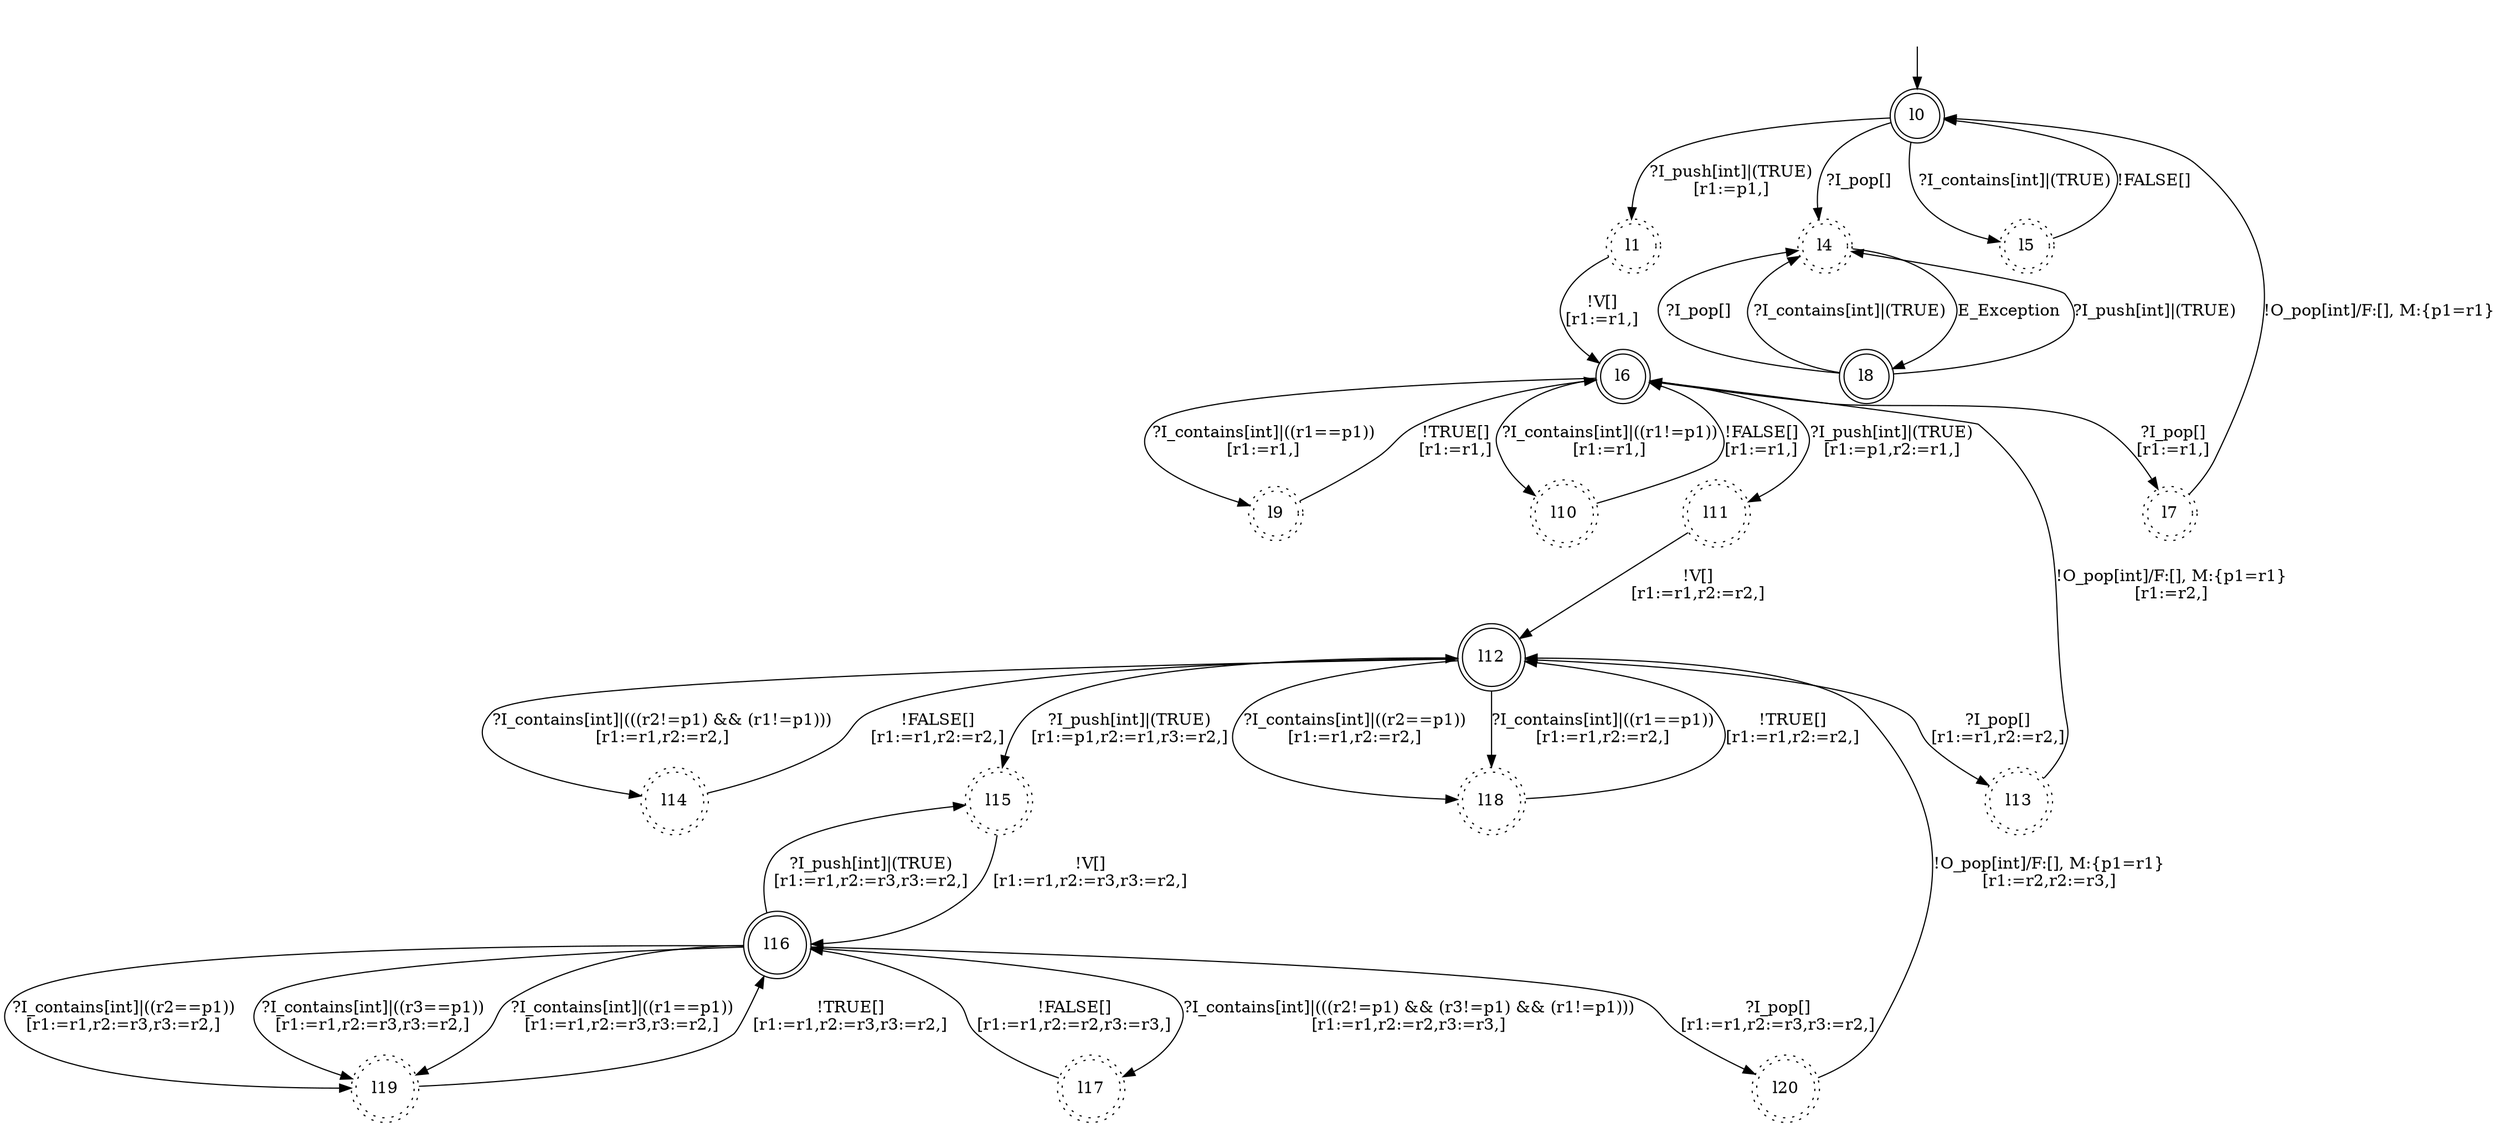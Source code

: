 digraph RA {
"" [shape=none,label=<>]
"l0" [shape=doublecircle ,style=solid]
"l1" [shape=doublecircle ,style=dotted]
"l4" [shape=doublecircle ,style=dotted]
"l5" [shape=doublecircle ,style=dotted]
"l6" [shape=doublecircle ,style=solid]
"l7" [shape=doublecircle ,style=dotted]
"l8" [shape=doublecircle ,style=solid]
"l9" [shape=doublecircle ,style=dotted]
"l10" [shape=doublecircle ,style=dotted]
"l11" [shape=doublecircle ,style=dotted]
"l12" [shape=doublecircle ,style=solid]
"l13" [shape=doublecircle ,style=dotted]
"l14" [shape=doublecircle ,style=dotted]
"l15" [shape=doublecircle ,style=dotted]
"l16" [shape=doublecircle ,style=solid]
"l17" [shape=doublecircle ,style=dotted]
"l18" [shape=doublecircle ,style=dotted]
"l19" [shape=doublecircle ,style=dotted]
"l20" [shape=doublecircle ,style=dotted]
"" -> "l0"
"l0" -> "l1" [label=<?I_push[int]|(TRUE)<BR />[r1:=p1,]>]
"l0" -> "l4" [label=<?I_pop[]>]
"l0" -> "l5" [label=<?I_contains[int]|(TRUE)>]
"l1" -> "l6" [label=<!V[]<BR />[r1:=r1,]>]
"l4" -> "l8" [label=<E_Exception>]
"l5" -> "l0" [label=<!FALSE[]>]
"l6" -> "l7" [label=<?I_pop[]<BR />[r1:=r1,]>]
"l6" -> "l9" [label=<?I_contains[int]|((r1==p1))<BR />[r1:=r1,]>]
"l6" -> "l10" [label=<?I_contains[int]|((r1!=p1))<BR />[r1:=r1,]>]
"l6" -> "l11" [label=<?I_push[int]|(TRUE)<BR />[r1:=p1,r2:=r1,]>]
"l7" -> "l0" [label=<!O_pop[int]/F:[], M:{p1=r1}>]
"l8" -> "l4" [label=<?I_push[int]|(TRUE)>]
"l8" -> "l4" [label=<?I_pop[]>]
"l8" -> "l4" [label=<?I_contains[int]|(TRUE)>]
"l9" -> "l6" [label=<!TRUE[]<BR />[r1:=r1,]>]
"l10" -> "l6" [label=<!FALSE[]<BR />[r1:=r1,]>]
"l11" -> "l12" [label=<!V[]<BR />[r1:=r1,r2:=r2,]>]
"l12" -> "l13" [label=<?I_pop[]<BR />[r1:=r1,r2:=r2,]>]
"l12" -> "l14" [label=<?I_contains[int]|(((r2!=p1) &amp;&amp; (r1!=p1)))<BR />[r1:=r1,r2:=r2,]>]
"l12" -> "l18" [label=<?I_contains[int]|((r2==p1))<BR />[r1:=r1,r2:=r2,]>]
"l12" -> "l18" [label=<?I_contains[int]|((r1==p1))<BR />[r1:=r1,r2:=r2,]>]
"l12" -> "l15" [label=<?I_push[int]|(TRUE)<BR />[r1:=p1,r2:=r1,r3:=r2,]>]
"l13" -> "l6" [label=<!O_pop[int]/F:[], M:{p1=r1}<BR />[r1:=r2,]>]
"l14" -> "l12" [label=<!FALSE[]<BR />[r1:=r1,r2:=r2,]>]
"l15" -> "l16" [label=<!V[]<BR />[r1:=r1,r2:=r3,r3:=r2,]>]
"l16" -> "l15" [label=<?I_push[int]|(TRUE)<BR />[r1:=r1,r2:=r3,r3:=r2,]>]
"l16" -> "l17" [label=<?I_contains[int]|(((r2!=p1) &amp;&amp; (r3!=p1) &amp;&amp; (r1!=p1)))<BR />[r1:=r1,r2:=r2,r3:=r3,]>]
"l16" -> "l19" [label=<?I_contains[int]|((r2==p1))<BR />[r1:=r1,r2:=r3,r3:=r2,]>]
"l16" -> "l19" [label=<?I_contains[int]|((r3==p1))<BR />[r1:=r1,r2:=r3,r3:=r2,]>]
"l16" -> "l19" [label=<?I_contains[int]|((r1==p1))<BR />[r1:=r1,r2:=r3,r3:=r2,]>]
"l16" -> "l20" [label=<?I_pop[]<BR />[r1:=r1,r2:=r3,r3:=r2,]>]
"l17" -> "l16" [label=<!FALSE[]<BR />[r1:=r1,r2:=r2,r3:=r3,]>]
"l18" -> "l12" [label=<!TRUE[]<BR />[r1:=r1,r2:=r2,]>]
"l19" -> "l16" [label=<!TRUE[]<BR />[r1:=r1,r2:=r3,r3:=r2,]>]
"l20" -> "l12" [label=<!O_pop[int]/F:[], M:{p1=r1}<BR />[r1:=r2,r2:=r3,]>]
}

